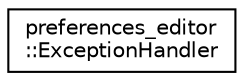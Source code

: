 digraph "Graphical Class Hierarchy"
{
 // LATEX_PDF_SIZE
  edge [fontname="Helvetica",fontsize="10",labelfontname="Helvetica",labelfontsize="10"];
  node [fontname="Helvetica",fontsize="10",shape=record];
  rankdir="LR";
  Node0 [label="preferences_editor\l::ExceptionHandler",height=0.2,width=0.4,color="black", fillcolor="white", style="filled",URL="$classpreferences__editor_1_1_exception_handler.html",tooltip=" "];
}
